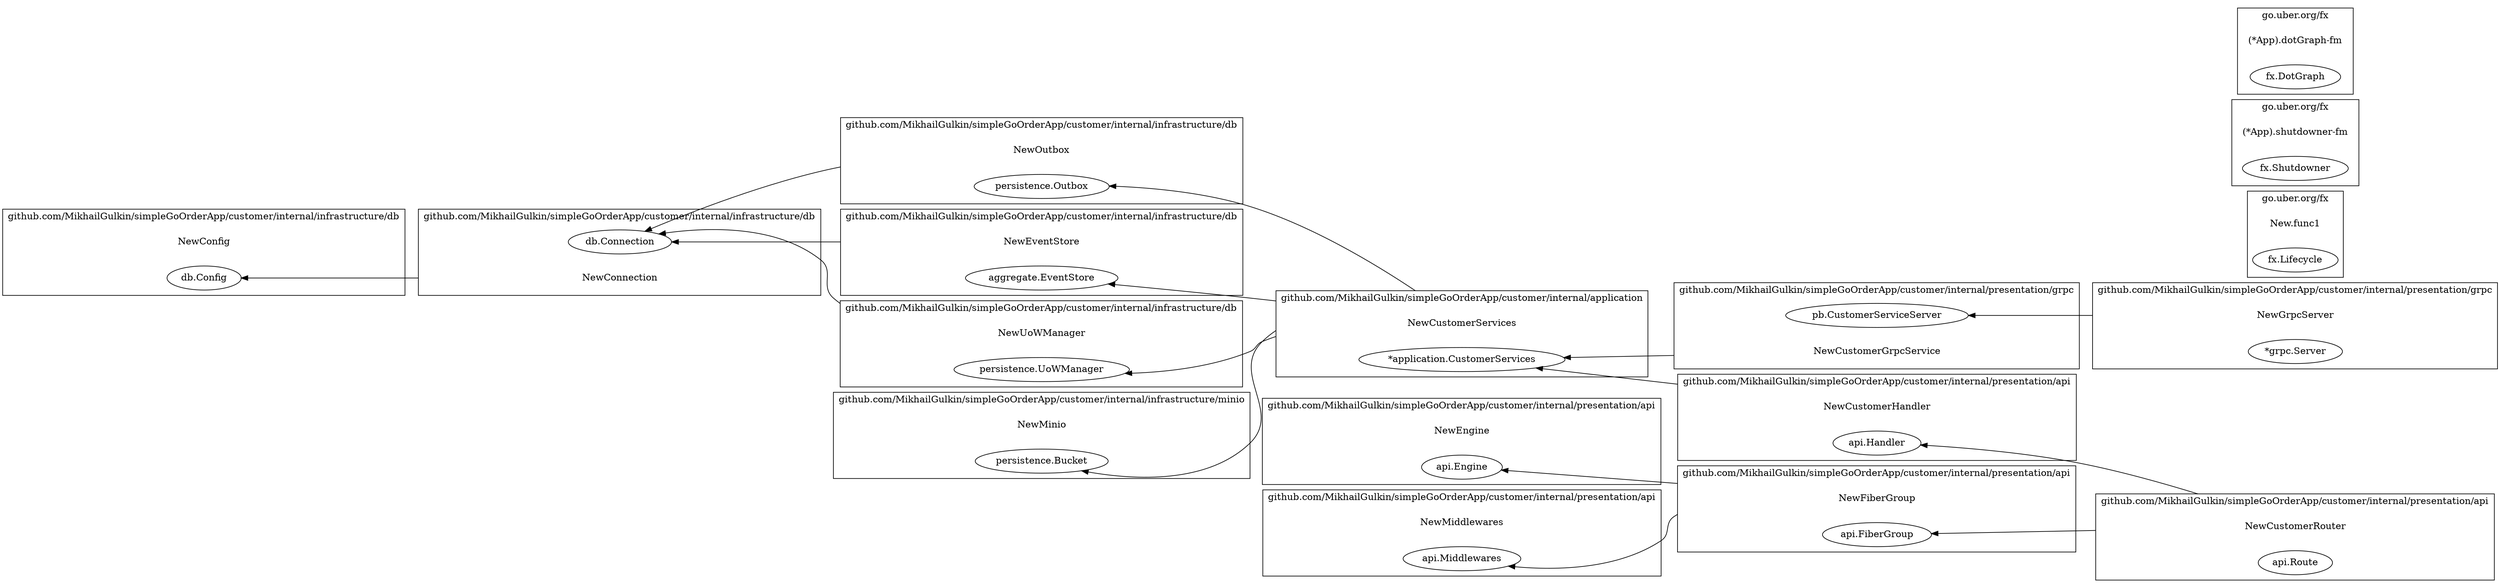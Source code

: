 digraph {
	rankdir=RL;
	graph [compound=true];
	
		subgraph cluster_0 {
			label = "github.com/MikhailGulkin/simpleGoOrderApp/customer/internal/infrastructure/db";
			constructor_0 [shape=plaintext label="NewOutbox"];
			
			"persistence.Outbox" [label=<persistence.Outbox>];
			
		}
		
			constructor_0 -> "db.Connection" [ltail=cluster_0];
		
		
		subgraph cluster_1 {
			label = "github.com/MikhailGulkin/simpleGoOrderApp/customer/internal/infrastructure/db";
			constructor_1 [shape=plaintext label="NewConfig"];
			
			"db.Config" [label=<db.Config>];
			
		}
		
		
		subgraph cluster_2 {
			label = "github.com/MikhailGulkin/simpleGoOrderApp/customer/internal/infrastructure/db";
			constructor_2 [shape=plaintext label="NewConnection"];
			
			"db.Connection" [label=<db.Connection>];
			
		}
		
			constructor_2 -> "db.Config" [ltail=cluster_2];
		
		
		subgraph cluster_3 {
			label = "github.com/MikhailGulkin/simpleGoOrderApp/customer/internal/infrastructure/db";
			constructor_3 [shape=plaintext label="NewEventStore"];
			
			"aggregate.EventStore" [label=<aggregate.EventStore>];
			
		}
		
			constructor_3 -> "db.Connection" [ltail=cluster_3];
		
		
		subgraph cluster_4 {
			label = "github.com/MikhailGulkin/simpleGoOrderApp/customer/internal/infrastructure/db";
			constructor_4 [shape=plaintext label="NewUoWManager"];
			
			"persistence.UoWManager" [label=<persistence.UoWManager>];
			
		}
		
			constructor_4 -> "db.Connection" [ltail=cluster_4];
		
		
		subgraph cluster_5 {
			label = "github.com/MikhailGulkin/simpleGoOrderApp/customer/internal/infrastructure/minio";
			constructor_5 [shape=plaintext label="NewMinio"];
			
			"persistence.Bucket" [label=<persistence.Bucket>];
			
		}
		
		
		subgraph cluster_6 {
			label = "github.com/MikhailGulkin/simpleGoOrderApp/customer/internal/application";
			constructor_6 [shape=plaintext label="NewCustomerServices"];
			
			"*application.CustomerServices" [label=<*application.CustomerServices>];
			
		}
		
			constructor_6 -> "aggregate.EventStore" [ltail=cluster_6];
		
			constructor_6 -> "persistence.Outbox" [ltail=cluster_6];
		
			constructor_6 -> "persistence.UoWManager" [ltail=cluster_6];
		
			constructor_6 -> "persistence.Bucket" [ltail=cluster_6];
		
		
		subgraph cluster_7 {
			label = "github.com/MikhailGulkin/simpleGoOrderApp/customer/internal/presentation/grpc";
			constructor_7 [shape=plaintext label="NewGrpcServer"];
			
			"*grpc.Server" [label=<*grpc.Server>];
			
		}
		
			constructor_7 -> "pb.CustomerServiceServer" [ltail=cluster_7];
		
		
		subgraph cluster_8 {
			label = "github.com/MikhailGulkin/simpleGoOrderApp/customer/internal/presentation/grpc";
			constructor_8 [shape=plaintext label="NewCustomerGrpcService"];
			
			"pb.CustomerServiceServer" [label=<pb.CustomerServiceServer>];
			
		}
		
			constructor_8 -> "*application.CustomerServices" [ltail=cluster_8];
		
		
		subgraph cluster_9 {
			label = "github.com/MikhailGulkin/simpleGoOrderApp/customer/internal/presentation/api";
			constructor_9 [shape=plaintext label="NewEngine"];
			
			"api.Engine" [label=<api.Engine>];
			
		}
		
		
		subgraph cluster_10 {
			label = "github.com/MikhailGulkin/simpleGoOrderApp/customer/internal/presentation/api";
			constructor_10 [shape=plaintext label="NewCustomerHandler"];
			
			"api.Handler" [label=<api.Handler>];
			
		}
		
			constructor_10 -> "*application.CustomerServices" [ltail=cluster_10];
		
		
		subgraph cluster_11 {
			label = "github.com/MikhailGulkin/simpleGoOrderApp/customer/internal/presentation/api";
			constructor_11 [shape=plaintext label="NewMiddlewares"];
			
			"api.Middlewares" [label=<api.Middlewares>];
			
		}
		
		
		subgraph cluster_12 {
			label = "github.com/MikhailGulkin/simpleGoOrderApp/customer/internal/presentation/api";
			constructor_12 [shape=plaintext label="NewFiberGroup"];
			
			"api.FiberGroup" [label=<api.FiberGroup>];
			
		}
		
			constructor_12 -> "api.Engine" [ltail=cluster_12];
		
			constructor_12 -> "api.Middlewares" [ltail=cluster_12];
		
		
		subgraph cluster_13 {
			label = "github.com/MikhailGulkin/simpleGoOrderApp/customer/internal/presentation/api";
			constructor_13 [shape=plaintext label="NewCustomerRouter"];
			
			"api.Route" [label=<api.Route>];
			
		}
		
			constructor_13 -> "api.FiberGroup" [ltail=cluster_13];
		
			constructor_13 -> "api.Handler" [ltail=cluster_13];
		
		
		subgraph cluster_14 {
			label = "go.uber.org/fx";
			constructor_14 [shape=plaintext label="New.func1"];
			
			"fx.Lifecycle" [label=<fx.Lifecycle>];
			
		}
		
		
		subgraph cluster_15 {
			label = "go.uber.org/fx";
			constructor_15 [shape=plaintext label="(*App).shutdowner-fm"];
			
			"fx.Shutdowner" [label=<fx.Shutdowner>];
			
		}
		
		
		subgraph cluster_16 {
			label = "go.uber.org/fx";
			constructor_16 [shape=plaintext label="(*App).dotGraph-fm"];
			
			"fx.DotGraph" [label=<fx.DotGraph>];
			
		}
		
		
	
}
